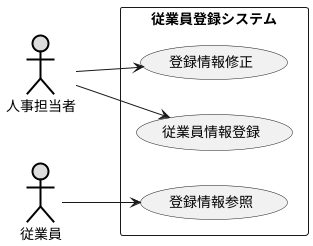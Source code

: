 @startuml ユースケース図
left to right direction
actor 人事担当者 #DDDDDD;line:black;line.bold;
actor 従業員#DDDDDD;line:black;line.bold;
rectangle 従業員登録システム{
usecase 従業員情報登録 
usecase 登録情報参照

usecase 登録情報修正

}
人事担当者 -->従業員情報登録
人事担当者 -->登録情報修正
従業員 -->登録情報参照

@enduml